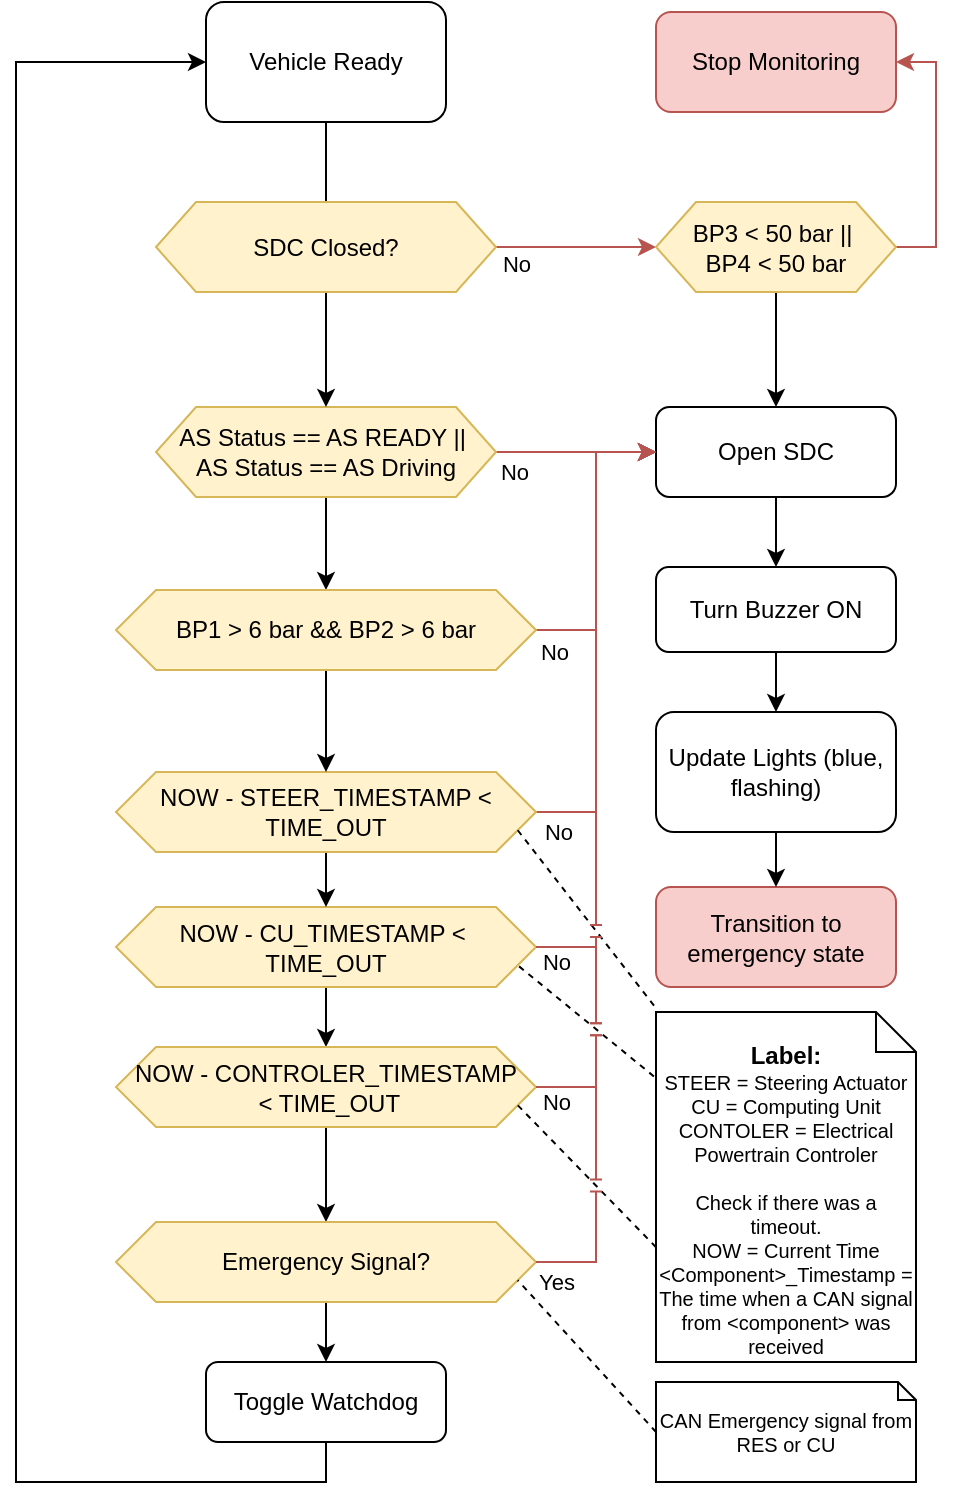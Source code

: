 <mxfile version="24.0.5" type="github" pages="2">
  <diagram id="C5RBs43oDa-KdzZeNtuy" name="Complete">
    <mxGraphModel dx="1195" dy="-530" grid="1" gridSize="10" guides="1" tooltips="1" connect="1" arrows="1" fold="1" page="1" pageScale="1" pageWidth="827" pageHeight="1169" math="0" shadow="0">
      <root>
        <mxCell id="WIyWlLk6GJQsqaUBKTNV-0" />
        <mxCell id="WIyWlLk6GJQsqaUBKTNV-1" parent="WIyWlLk6GJQsqaUBKTNV-0" />
        <mxCell id="GHtbHk_-lFLC-_fpbAAs-61" style="edgeStyle=orthogonalEdgeStyle;rounded=0;orthogonalLoop=1;jettySize=auto;html=1;" edge="1" parent="WIyWlLk6GJQsqaUBKTNV-1" source="GHtbHk_-lFLC-_fpbAAs-62" target="GHtbHk_-lFLC-_fpbAAs-64">
          <mxGeometry relative="1" as="geometry">
            <mxPoint x="159.33" y="2202.5" as="sourcePoint" />
            <mxPoint x="159.33" y="2242.5" as="targetPoint" />
          </mxGeometry>
        </mxCell>
        <mxCell id="GHtbHk_-lFLC-_fpbAAs-62" value="NOW - CU_TIMESTAMP &amp;lt;&amp;nbsp;&lt;div&gt;TIME_OUT&lt;/div&gt;" style="shape=hexagon;perimeter=hexagonPerimeter2;whiteSpace=wrap;html=1;fixedSize=1;fillColor=#fff2cc;strokeColor=#d6b656;" vertex="1" parent="WIyWlLk6GJQsqaUBKTNV-1">
          <mxGeometry x="120" y="1992.5" width="210" height="40" as="geometry" />
        </mxCell>
        <mxCell id="GHtbHk_-lFLC-_fpbAAs-63" style="edgeStyle=orthogonalEdgeStyle;rounded=0;orthogonalLoop=1;jettySize=auto;html=1;" edge="1" parent="WIyWlLk6GJQsqaUBKTNV-1" source="GHtbHk_-lFLC-_fpbAAs-64" target="GHtbHk_-lFLC-_fpbAAs-76">
          <mxGeometry relative="1" as="geometry" />
        </mxCell>
        <mxCell id="GHtbHk_-lFLC-_fpbAAs-64" value="NOW - CONTROLER_TIMESTAMP&lt;div&gt;&amp;nbsp;&amp;lt; TIME_OUT&lt;/div&gt;" style="shape=hexagon;perimeter=hexagonPerimeter2;whiteSpace=wrap;html=1;fixedSize=1;fillColor=#fff2cc;strokeColor=#d6b656;" vertex="1" parent="WIyWlLk6GJQsqaUBKTNV-1">
          <mxGeometry x="120" y="2062.5" width="210" height="40" as="geometry" />
        </mxCell>
        <mxCell id="GHtbHk_-lFLC-_fpbAAs-65" value="Transition to emergency state" style="rounded=1;whiteSpace=wrap;html=1;fillColor=#f8cecc;strokeColor=#b85450;" vertex="1" parent="WIyWlLk6GJQsqaUBKTNV-1">
          <mxGeometry x="390" y="1982.5" width="120" height="50" as="geometry" />
        </mxCell>
        <mxCell id="GHtbHk_-lFLC-_fpbAAs-66" style="edgeStyle=orthogonalEdgeStyle;rounded=0;orthogonalLoop=1;jettySize=auto;html=1;entryX=0.5;entryY=0;entryDx=0;entryDy=0;" edge="1" parent="WIyWlLk6GJQsqaUBKTNV-1" source="GHtbHk_-lFLC-_fpbAAs-68" target="A1pyDdMk8up2wRGtz6jO-1">
          <mxGeometry relative="1" as="geometry">
            <mxPoint x="225" y="1824" as="targetPoint" />
          </mxGeometry>
        </mxCell>
        <mxCell id="GHtbHk_-lFLC-_fpbAAs-67" style="edgeStyle=orthogonalEdgeStyle;rounded=0;orthogonalLoop=1;jettySize=auto;html=1;fillColor=#f8cecc;strokeColor=#b85450;exitX=1;exitY=0.5;exitDx=0;exitDy=0;entryX=0;entryY=0.5;entryDx=0;entryDy=0;" edge="1" parent="WIyWlLk6GJQsqaUBKTNV-1" source="GHtbHk_-lFLC-_fpbAAs-68" target="GHtbHk_-lFLC-_fpbAAs-83">
          <mxGeometry relative="1" as="geometry">
            <Array as="points">
              <mxPoint x="330" y="1765" />
              <mxPoint x="330" y="1765" />
            </Array>
          </mxGeometry>
        </mxCell>
        <mxCell id="A1pyDdMk8up2wRGtz6jO-6" value="No" style="edgeLabel;html=1;align=center;verticalAlign=middle;resizable=0;points=[];" vertex="1" connectable="0" parent="GHtbHk_-lFLC-_fpbAAs-67">
          <mxGeometry x="-0.374" y="-1" relative="1" as="geometry">
            <mxPoint x="-16" y="9" as="offset" />
          </mxGeometry>
        </mxCell>
        <mxCell id="GHtbHk_-lFLC-_fpbAAs-68" value="AS Status == AS READY ||&amp;nbsp;&lt;br&gt;&lt;span style=&quot;background-color: initial;&quot;&gt;AS Status == AS Driving&lt;/span&gt;" style="shape=hexagon;perimeter=hexagonPerimeter2;whiteSpace=wrap;html=1;fixedSize=1;fillColor=#fff2cc;strokeColor=#d6b656;" vertex="1" parent="WIyWlLk6GJQsqaUBKTNV-1">
          <mxGeometry x="140" y="1742.5" width="170" height="45" as="geometry" />
        </mxCell>
        <mxCell id="GHtbHk_-lFLC-_fpbAAs-69" style="edgeStyle=orthogonalEdgeStyle;rounded=0;orthogonalLoop=1;jettySize=auto;html=1;exitX=0.5;exitY=1;exitDx=0;exitDy=0;" edge="1" parent="WIyWlLk6GJQsqaUBKTNV-1">
          <mxGeometry relative="1" as="geometry">
            <mxPoint x="225" y="2265" as="sourcePoint" />
            <mxPoint x="225" y="2265" as="targetPoint" />
          </mxGeometry>
        </mxCell>
        <mxCell id="GHtbHk_-lFLC-_fpbAAs-71" style="edgeStyle=orthogonalEdgeStyle;rounded=0;orthogonalLoop=1;jettySize=auto;html=1;jumpStyle=line;fillColor=#f8cecc;strokeColor=#b85450;entryX=0;entryY=0.5;entryDx=0;entryDy=0;" edge="1" parent="WIyWlLk6GJQsqaUBKTNV-1" source="GHtbHk_-lFLC-_fpbAAs-74" target="GHtbHk_-lFLC-_fpbAAs-83">
          <mxGeometry relative="1" as="geometry">
            <mxPoint x="363.05" y="1803.75" as="sourcePoint" />
            <mxPoint x="405" y="1840" as="targetPoint" />
            <Array as="points">
              <mxPoint x="360" y="1945" />
              <mxPoint x="360" y="1765" />
            </Array>
          </mxGeometry>
        </mxCell>
        <mxCell id="A1pyDdMk8up2wRGtz6jO-5" value="No" style="edgeLabel;html=1;align=center;verticalAlign=middle;resizable=0;points=[];" vertex="1" connectable="0" parent="GHtbHk_-lFLC-_fpbAAs-71">
          <mxGeometry x="-0.909" relative="1" as="geometry">
            <mxPoint y="10" as="offset" />
          </mxGeometry>
        </mxCell>
        <mxCell id="GHtbHk_-lFLC-_fpbAAs-73" style="edgeStyle=orthogonalEdgeStyle;rounded=0;orthogonalLoop=1;jettySize=auto;html=1;" edge="1" parent="WIyWlLk6GJQsqaUBKTNV-1" source="GHtbHk_-lFLC-_fpbAAs-74" target="GHtbHk_-lFLC-_fpbAAs-62">
          <mxGeometry relative="1" as="geometry" />
        </mxCell>
        <mxCell id="GHtbHk_-lFLC-_fpbAAs-74" value="NOW - STEER_TIMESTAMP &amp;lt; TIME_OUT" style="shape=hexagon;perimeter=hexagonPerimeter2;whiteSpace=wrap;html=1;fixedSize=1;fillColor=#fff2cc;strokeColor=#d6b656;" vertex="1" parent="WIyWlLk6GJQsqaUBKTNV-1">
          <mxGeometry x="120" y="1925" width="210" height="40" as="geometry" />
        </mxCell>
        <mxCell id="GHtbHk_-lFLC-_fpbAAs-75" style="edgeStyle=orthogonalEdgeStyle;rounded=0;orthogonalLoop=1;jettySize=auto;html=1;" edge="1" parent="WIyWlLk6GJQsqaUBKTNV-1" source="GHtbHk_-lFLC-_fpbAAs-76" target="GHtbHk_-lFLC-_fpbAAs-89">
          <mxGeometry relative="1" as="geometry" />
        </mxCell>
        <mxCell id="GHtbHk_-lFLC-_fpbAAs-76" value="Emergency Signal?" style="shape=hexagon;perimeter=hexagonPerimeter2;whiteSpace=wrap;html=1;fixedSize=1;fillColor=#fff2cc;strokeColor=#d6b656;" vertex="1" parent="WIyWlLk6GJQsqaUBKTNV-1">
          <mxGeometry x="120.0" y="2150" width="210" height="40" as="geometry" />
        </mxCell>
        <mxCell id="GHtbHk_-lFLC-_fpbAAs-77" style="rounded=0;orthogonalLoop=1;jettySize=auto;html=1;entryX=1;entryY=0.75;entryDx=0;entryDy=0;dashed=1;endArrow=none;endFill=0;exitX=0;exitY=0.672;exitDx=0;exitDy=0;exitPerimeter=0;" edge="1" parent="WIyWlLk6GJQsqaUBKTNV-1" source="GHtbHk_-lFLC-_fpbAAs-79" target="GHtbHk_-lFLC-_fpbAAs-64">
          <mxGeometry relative="1" as="geometry">
            <mxPoint x="350" y="2130" as="sourcePoint" />
          </mxGeometry>
        </mxCell>
        <mxCell id="GHtbHk_-lFLC-_fpbAAs-78" style="rounded=0;orthogonalLoop=1;jettySize=auto;html=1;entryX=1;entryY=0.75;entryDx=0;entryDy=0;dashed=1;endArrow=none;endFill=0;exitX=-0.008;exitY=0.184;exitDx=0;exitDy=0;exitPerimeter=0;" edge="1" parent="WIyWlLk6GJQsqaUBKTNV-1" source="GHtbHk_-lFLC-_fpbAAs-79" target="GHtbHk_-lFLC-_fpbAAs-62">
          <mxGeometry relative="1" as="geometry">
            <mxPoint x="330" y="2050" as="sourcePoint" />
          </mxGeometry>
        </mxCell>
        <mxCell id="GHtbHk_-lFLC-_fpbAAs-79" value="&lt;div style=&quot;font-size: 10px;&quot;&gt;&lt;br&gt;&lt;/div&gt;&lt;div style=&quot;font-size: 10px;&quot;&gt;&lt;div&gt;&lt;font style=&quot;font-size: 12px;&quot;&gt;&lt;b&gt;Label:&lt;/b&gt;&lt;/font&gt;&lt;br&gt;&lt;/div&gt;&lt;div&gt;&lt;span style=&quot;background-color: initial;&quot;&gt;STEER = Steering Actuator&lt;/span&gt;&lt;/div&gt;&lt;div&gt;CU = Computing Unit&lt;/div&gt;&lt;div&gt;CONTOLER = Electrical Powertrain Controler&lt;/div&gt;&lt;div&gt;&lt;br&gt;&lt;/div&gt;&lt;/div&gt;&lt;div style=&quot;font-size: 10px;&quot;&gt;Check if there was a timeout.&lt;br&gt;&lt;/div&gt;&lt;div style=&quot;font-size: 10px;&quot;&gt;NOW = Current Time&lt;/div&gt;&lt;div style=&quot;font-size: 10px;&quot;&gt;&amp;lt;Component&amp;gt;_Timestamp = The time when a CAN signal from &amp;lt;component&amp;gt; was received&lt;br style=&quot;font-size: 10px;&quot;&gt;&lt;/div&gt;" style="shape=note;size=20;whiteSpace=wrap;html=1;fontSize=10;" vertex="1" parent="WIyWlLk6GJQsqaUBKTNV-1">
          <mxGeometry x="390" y="2045" width="130" height="175" as="geometry" />
        </mxCell>
        <mxCell id="GHtbHk_-lFLC-_fpbAAs-80" style="edgeStyle=orthogonalEdgeStyle;rounded=0;orthogonalLoop=1;jettySize=auto;html=1;" edge="1" parent="WIyWlLk6GJQsqaUBKTNV-1" source="GHtbHk_-lFLC-_fpbAAs-81" target="GHtbHk_-lFLC-_fpbAAs-68">
          <mxGeometry relative="1" as="geometry" />
        </mxCell>
        <mxCell id="GHtbHk_-lFLC-_fpbAAs-81" value="Vehicle Ready" style="rounded=1;whiteSpace=wrap;html=1;" vertex="1" parent="WIyWlLk6GJQsqaUBKTNV-1">
          <mxGeometry x="165" y="1540" width="120" height="60" as="geometry" />
        </mxCell>
        <mxCell id="GHtbHk_-lFLC-_fpbAAs-82" style="edgeStyle=orthogonalEdgeStyle;rounded=0;orthogonalLoop=1;jettySize=auto;html=1;" edge="1" parent="WIyWlLk6GJQsqaUBKTNV-1" source="GHtbHk_-lFLC-_fpbAAs-83" target="GHtbHk_-lFLC-_fpbAAs-85">
          <mxGeometry relative="1" as="geometry" />
        </mxCell>
        <mxCell id="GHtbHk_-lFLC-_fpbAAs-83" value="Open SDC" style="rounded=1;whiteSpace=wrap;html=1;" vertex="1" parent="WIyWlLk6GJQsqaUBKTNV-1">
          <mxGeometry x="390" y="1742.5" width="120" height="45" as="geometry" />
        </mxCell>
        <mxCell id="GHtbHk_-lFLC-_fpbAAs-84" style="edgeStyle=orthogonalEdgeStyle;rounded=0;orthogonalLoop=1;jettySize=auto;html=1;" edge="1" parent="WIyWlLk6GJQsqaUBKTNV-1" source="GHtbHk_-lFLC-_fpbAAs-85" target="GHtbHk_-lFLC-_fpbAAs-87">
          <mxGeometry relative="1" as="geometry" />
        </mxCell>
        <mxCell id="GHtbHk_-lFLC-_fpbAAs-85" value="Turn Buzzer ON" style="rounded=1;whiteSpace=wrap;html=1;" vertex="1" parent="WIyWlLk6GJQsqaUBKTNV-1">
          <mxGeometry x="390" y="1822.5" width="120" height="42.5" as="geometry" />
        </mxCell>
        <mxCell id="GHtbHk_-lFLC-_fpbAAs-86" style="edgeStyle=orthogonalEdgeStyle;rounded=0;orthogonalLoop=1;jettySize=auto;html=1;" edge="1" parent="WIyWlLk6GJQsqaUBKTNV-1" source="GHtbHk_-lFLC-_fpbAAs-87" target="GHtbHk_-lFLC-_fpbAAs-65">
          <mxGeometry relative="1" as="geometry" />
        </mxCell>
        <mxCell id="GHtbHk_-lFLC-_fpbAAs-87" value="Update Lights (blue, flashing)" style="rounded=1;whiteSpace=wrap;html=1;" vertex="1" parent="WIyWlLk6GJQsqaUBKTNV-1">
          <mxGeometry x="390" y="1895" width="120" height="60" as="geometry" />
        </mxCell>
        <mxCell id="GHtbHk_-lFLC-_fpbAAs-88" style="edgeStyle=orthogonalEdgeStyle;rounded=0;orthogonalLoop=1;jettySize=auto;html=1;entryX=0;entryY=0.5;entryDx=0;entryDy=0;" edge="1" parent="WIyWlLk6GJQsqaUBKTNV-1" source="GHtbHk_-lFLC-_fpbAAs-89" target="GHtbHk_-lFLC-_fpbAAs-81">
          <mxGeometry relative="1" as="geometry">
            <Array as="points">
              <mxPoint x="225" y="2280" />
              <mxPoint x="70" y="2280" />
              <mxPoint x="70" y="1570" />
            </Array>
          </mxGeometry>
        </mxCell>
        <mxCell id="GHtbHk_-lFLC-_fpbAAs-89" value="Toggle Watchdog" style="rounded=1;whiteSpace=wrap;html=1;fontSize=12;glass=0;strokeWidth=1;shadow=0;" vertex="1" parent="WIyWlLk6GJQsqaUBKTNV-1">
          <mxGeometry x="165.0" y="2220" width="120" height="40" as="geometry" />
        </mxCell>
        <mxCell id="GHtbHk_-lFLC-_fpbAAs-95" style="edgeStyle=orthogonalEdgeStyle;rounded=0;orthogonalLoop=1;jettySize=auto;html=1;entryX=0;entryY=0.5;entryDx=0;entryDy=0;fillColor=#f8cecc;strokeColor=#b85450;" edge="1" parent="WIyWlLk6GJQsqaUBKTNV-1" source="GHtbHk_-lFLC-_fpbAAs-96" target="GHtbHk_-lFLC-_fpbAAs-108">
          <mxGeometry relative="1" as="geometry">
            <mxPoint x="390" y="1662.5" as="targetPoint" />
          </mxGeometry>
        </mxCell>
        <mxCell id="A1pyDdMk8up2wRGtz6jO-7" value="No" style="edgeLabel;html=1;align=center;verticalAlign=middle;resizable=0;points=[];" vertex="1" connectable="0" parent="GHtbHk_-lFLC-_fpbAAs-95">
          <mxGeometry x="-0.249" y="-1" relative="1" as="geometry">
            <mxPoint x="-20" y="7" as="offset" />
          </mxGeometry>
        </mxCell>
        <mxCell id="GHtbHk_-lFLC-_fpbAAs-96" value="SDC Closed?" style="shape=hexagon;perimeter=hexagonPerimeter2;whiteSpace=wrap;html=1;fixedSize=1;fillColor=#fff2cc;strokeColor=#d6b656;" vertex="1" parent="WIyWlLk6GJQsqaUBKTNV-1">
          <mxGeometry x="140" y="1640" width="170" height="45" as="geometry" />
        </mxCell>
        <mxCell id="A1pyDdMk8up2wRGtz6jO-3" style="rounded=0;orthogonalLoop=1;jettySize=auto;html=1;entryX=1;entryY=0.75;entryDx=0;entryDy=0;dashed=1;endArrow=none;endFill=0;exitX=0;exitY=0.5;exitDx=0;exitDy=0;exitPerimeter=0;" edge="1" parent="WIyWlLk6GJQsqaUBKTNV-1" source="GHtbHk_-lFLC-_fpbAAs-103" target="GHtbHk_-lFLC-_fpbAAs-76">
          <mxGeometry relative="1" as="geometry" />
        </mxCell>
        <mxCell id="GHtbHk_-lFLC-_fpbAAs-103" value="&lt;div style=&quot;font-size: 10px;&quot;&gt;CAN Emergency signal from RES or CU&lt;/div&gt;" style="shape=note;size=9;whiteSpace=wrap;html=1;fontSize=10;" vertex="1" parent="WIyWlLk6GJQsqaUBKTNV-1">
          <mxGeometry x="390" y="2230" width="130" height="50" as="geometry" />
        </mxCell>
        <mxCell id="GHtbHk_-lFLC-_fpbAAs-106" style="rounded=0;orthogonalLoop=1;jettySize=auto;html=1;exitX=1;exitY=0.75;exitDx=0;exitDy=0;entryX=-0.004;entryY=-0.015;entryDx=0;entryDy=0;entryPerimeter=0;dashed=1;endArrow=none;endFill=0;" edge="1" parent="WIyWlLk6GJQsqaUBKTNV-1" source="GHtbHk_-lFLC-_fpbAAs-74" target="GHtbHk_-lFLC-_fpbAAs-79">
          <mxGeometry relative="1" as="geometry" />
        </mxCell>
        <mxCell id="GHtbHk_-lFLC-_fpbAAs-110" style="edgeStyle=orthogonalEdgeStyle;rounded=0;orthogonalLoop=1;jettySize=auto;html=1;entryX=1;entryY=0.5;entryDx=0;entryDy=0;fillColor=#f8cecc;strokeColor=#b85450;exitX=1;exitY=0.5;exitDx=0;exitDy=0;" edge="1" parent="WIyWlLk6GJQsqaUBKTNV-1" source="GHtbHk_-lFLC-_fpbAAs-108" target="GHtbHk_-lFLC-_fpbAAs-109">
          <mxGeometry relative="1" as="geometry" />
        </mxCell>
        <mxCell id="GHtbHk_-lFLC-_fpbAAs-113" style="edgeStyle=orthogonalEdgeStyle;rounded=0;orthogonalLoop=1;jettySize=auto;html=1;entryX=0.5;entryY=0;entryDx=0;entryDy=0;" edge="1" parent="WIyWlLk6GJQsqaUBKTNV-1" source="GHtbHk_-lFLC-_fpbAAs-108" target="GHtbHk_-lFLC-_fpbAAs-83">
          <mxGeometry relative="1" as="geometry" />
        </mxCell>
        <mxCell id="GHtbHk_-lFLC-_fpbAAs-108" value="BP3 &amp;lt; 50 bar ||&amp;nbsp;&lt;div&gt;BP4 &amp;lt; 50 bar&lt;/div&gt;" style="shape=hexagon;perimeter=hexagonPerimeter2;whiteSpace=wrap;html=1;fixedSize=1;fillColor=#fff2cc;strokeColor=#d6b656;" vertex="1" parent="WIyWlLk6GJQsqaUBKTNV-1">
          <mxGeometry x="390" y="1640" width="120" height="45" as="geometry" />
        </mxCell>
        <mxCell id="GHtbHk_-lFLC-_fpbAAs-109" value="Stop Monitoring" style="rounded=1;whiteSpace=wrap;html=1;fillColor=#f8cecc;strokeColor=#b85450;" vertex="1" parent="WIyWlLk6GJQsqaUBKTNV-1">
          <mxGeometry x="390" y="1545" width="120" height="50" as="geometry" />
        </mxCell>
        <mxCell id="A1pyDdMk8up2wRGtz6jO-2" style="edgeStyle=orthogonalEdgeStyle;rounded=0;orthogonalLoop=1;jettySize=auto;html=1;entryX=0;entryY=0.5;entryDx=0;entryDy=0;fillColor=#f8cecc;strokeColor=#b85450;" edge="1" parent="WIyWlLk6GJQsqaUBKTNV-1" source="A1pyDdMk8up2wRGtz6jO-1" target="GHtbHk_-lFLC-_fpbAAs-83">
          <mxGeometry relative="1" as="geometry" />
        </mxCell>
        <mxCell id="A1pyDdMk8up2wRGtz6jO-4" value="No" style="edgeLabel;html=1;align=center;verticalAlign=middle;resizable=0;points=[];" vertex="1" connectable="0" parent="A1pyDdMk8up2wRGtz6jO-2">
          <mxGeometry x="-0.88" y="-1" relative="1" as="geometry">
            <mxPoint y="10" as="offset" />
          </mxGeometry>
        </mxCell>
        <mxCell id="PdksBVGcvtITfAz_eM2A-0" style="edgeStyle=orthogonalEdgeStyle;rounded=0;orthogonalLoop=1;jettySize=auto;html=1;entryX=0.5;entryY=0;entryDx=0;entryDy=0;" edge="1" parent="WIyWlLk6GJQsqaUBKTNV-1" source="A1pyDdMk8up2wRGtz6jO-1" target="GHtbHk_-lFLC-_fpbAAs-74">
          <mxGeometry relative="1" as="geometry" />
        </mxCell>
        <mxCell id="A1pyDdMk8up2wRGtz6jO-1" value="BP1 &amp;gt; 6 bar &amp;amp;&amp;amp; BP2 &amp;gt; 6 bar" style="shape=hexagon;perimeter=hexagonPerimeter2;whiteSpace=wrap;html=1;fixedSize=1;fillColor=#fff2cc;strokeColor=#d6b656;" vertex="1" parent="WIyWlLk6GJQsqaUBKTNV-1">
          <mxGeometry x="120" y="1834" width="210" height="40" as="geometry" />
        </mxCell>
        <mxCell id="GHtbHk_-lFLC-_fpbAAs-90" style="edgeStyle=orthogonalEdgeStyle;rounded=0;orthogonalLoop=1;jettySize=auto;html=1;jumpStyle=line;fillColor=#f8cecc;strokeColor=#b85450;entryX=0;entryY=0.5;entryDx=0;entryDy=0;" edge="1" parent="WIyWlLk6GJQsqaUBKTNV-1" source="GHtbHk_-lFLC-_fpbAAs-62" target="GHtbHk_-lFLC-_fpbAAs-83">
          <mxGeometry relative="1" as="geometry">
            <mxPoint x="363.0" y="1885.05" as="sourcePoint" />
            <mxPoint x="405" y="1840" as="targetPoint" />
            <Array as="points">
              <mxPoint x="360" y="2013" />
              <mxPoint x="360" y="1765" />
            </Array>
          </mxGeometry>
        </mxCell>
        <mxCell id="A1pyDdMk8up2wRGtz6jO-8" value="No" style="edgeLabel;html=1;align=center;verticalAlign=middle;resizable=0;points=[];" vertex="1" connectable="0" parent="GHtbHk_-lFLC-_fpbAAs-90">
          <mxGeometry x="-0.904" y="1" relative="1" as="geometry">
            <mxPoint x="-5" y="8" as="offset" />
          </mxGeometry>
        </mxCell>
        <mxCell id="GHtbHk_-lFLC-_fpbAAs-92" style="edgeStyle=orthogonalEdgeStyle;rounded=0;orthogonalLoop=1;jettySize=auto;html=1;fillColor=#f8cecc;strokeColor=#b85450;jumpStyle=line;entryX=0;entryY=0.5;entryDx=0;entryDy=0;" edge="1" parent="WIyWlLk6GJQsqaUBKTNV-1" source="GHtbHk_-lFLC-_fpbAAs-64" target="GHtbHk_-lFLC-_fpbAAs-83">
          <mxGeometry relative="1" as="geometry">
            <mxPoint x="363.0" y="1960.05" as="sourcePoint" />
            <mxPoint x="405" y="1840" as="targetPoint" />
            <Array as="points">
              <mxPoint x="360" y="2083" />
              <mxPoint x="360" y="1765" />
            </Array>
          </mxGeometry>
        </mxCell>
        <mxCell id="A1pyDdMk8up2wRGtz6jO-9" value="No" style="edgeLabel;html=1;align=center;verticalAlign=middle;resizable=0;points=[];" vertex="1" connectable="0" parent="GHtbHk_-lFLC-_fpbAAs-92">
          <mxGeometry x="-0.96" y="-1" relative="1" as="geometry">
            <mxPoint x="2" y="6" as="offset" />
          </mxGeometry>
        </mxCell>
        <mxCell id="GHtbHk_-lFLC-_fpbAAs-104" style="edgeStyle=orthogonalEdgeStyle;rounded=0;orthogonalLoop=1;jettySize=auto;html=1;jumpStyle=line;fillColor=#f8cecc;strokeColor=#b85450;entryX=0;entryY=0.5;entryDx=0;entryDy=0;exitX=1;exitY=0.5;exitDx=0;exitDy=0;" edge="1" parent="WIyWlLk6GJQsqaUBKTNV-1" source="GHtbHk_-lFLC-_fpbAAs-76" target="GHtbHk_-lFLC-_fpbAAs-83">
          <mxGeometry relative="1" as="geometry">
            <mxPoint x="405" y="1840" as="targetPoint" />
            <Array as="points">
              <mxPoint x="360" y="2170" />
              <mxPoint x="360" y="1765" />
            </Array>
          </mxGeometry>
        </mxCell>
        <mxCell id="A1pyDdMk8up2wRGtz6jO-10" value="Yes" style="edgeLabel;html=1;align=center;verticalAlign=middle;resizable=0;points=[];" vertex="1" connectable="0" parent="GHtbHk_-lFLC-_fpbAAs-104">
          <mxGeometry x="-0.957" y="-2" relative="1" as="geometry">
            <mxPoint y="8" as="offset" />
          </mxGeometry>
        </mxCell>
      </root>
    </mxGraphModel>
  </diagram>
  <diagram id="rQg5xR0QQ3RZmaORJFyX" name="Delivery">
    <mxGraphModel grid="1" page="1" gridSize="10" guides="1" tooltips="1" connect="1" arrows="1" fold="1" pageScale="1" pageWidth="850" pageHeight="1100" math="0" shadow="0">
      <root>
        <mxCell id="0" />
        <mxCell id="1" parent="0" />
      </root>
    </mxGraphModel>
  </diagram>
</mxfile>
